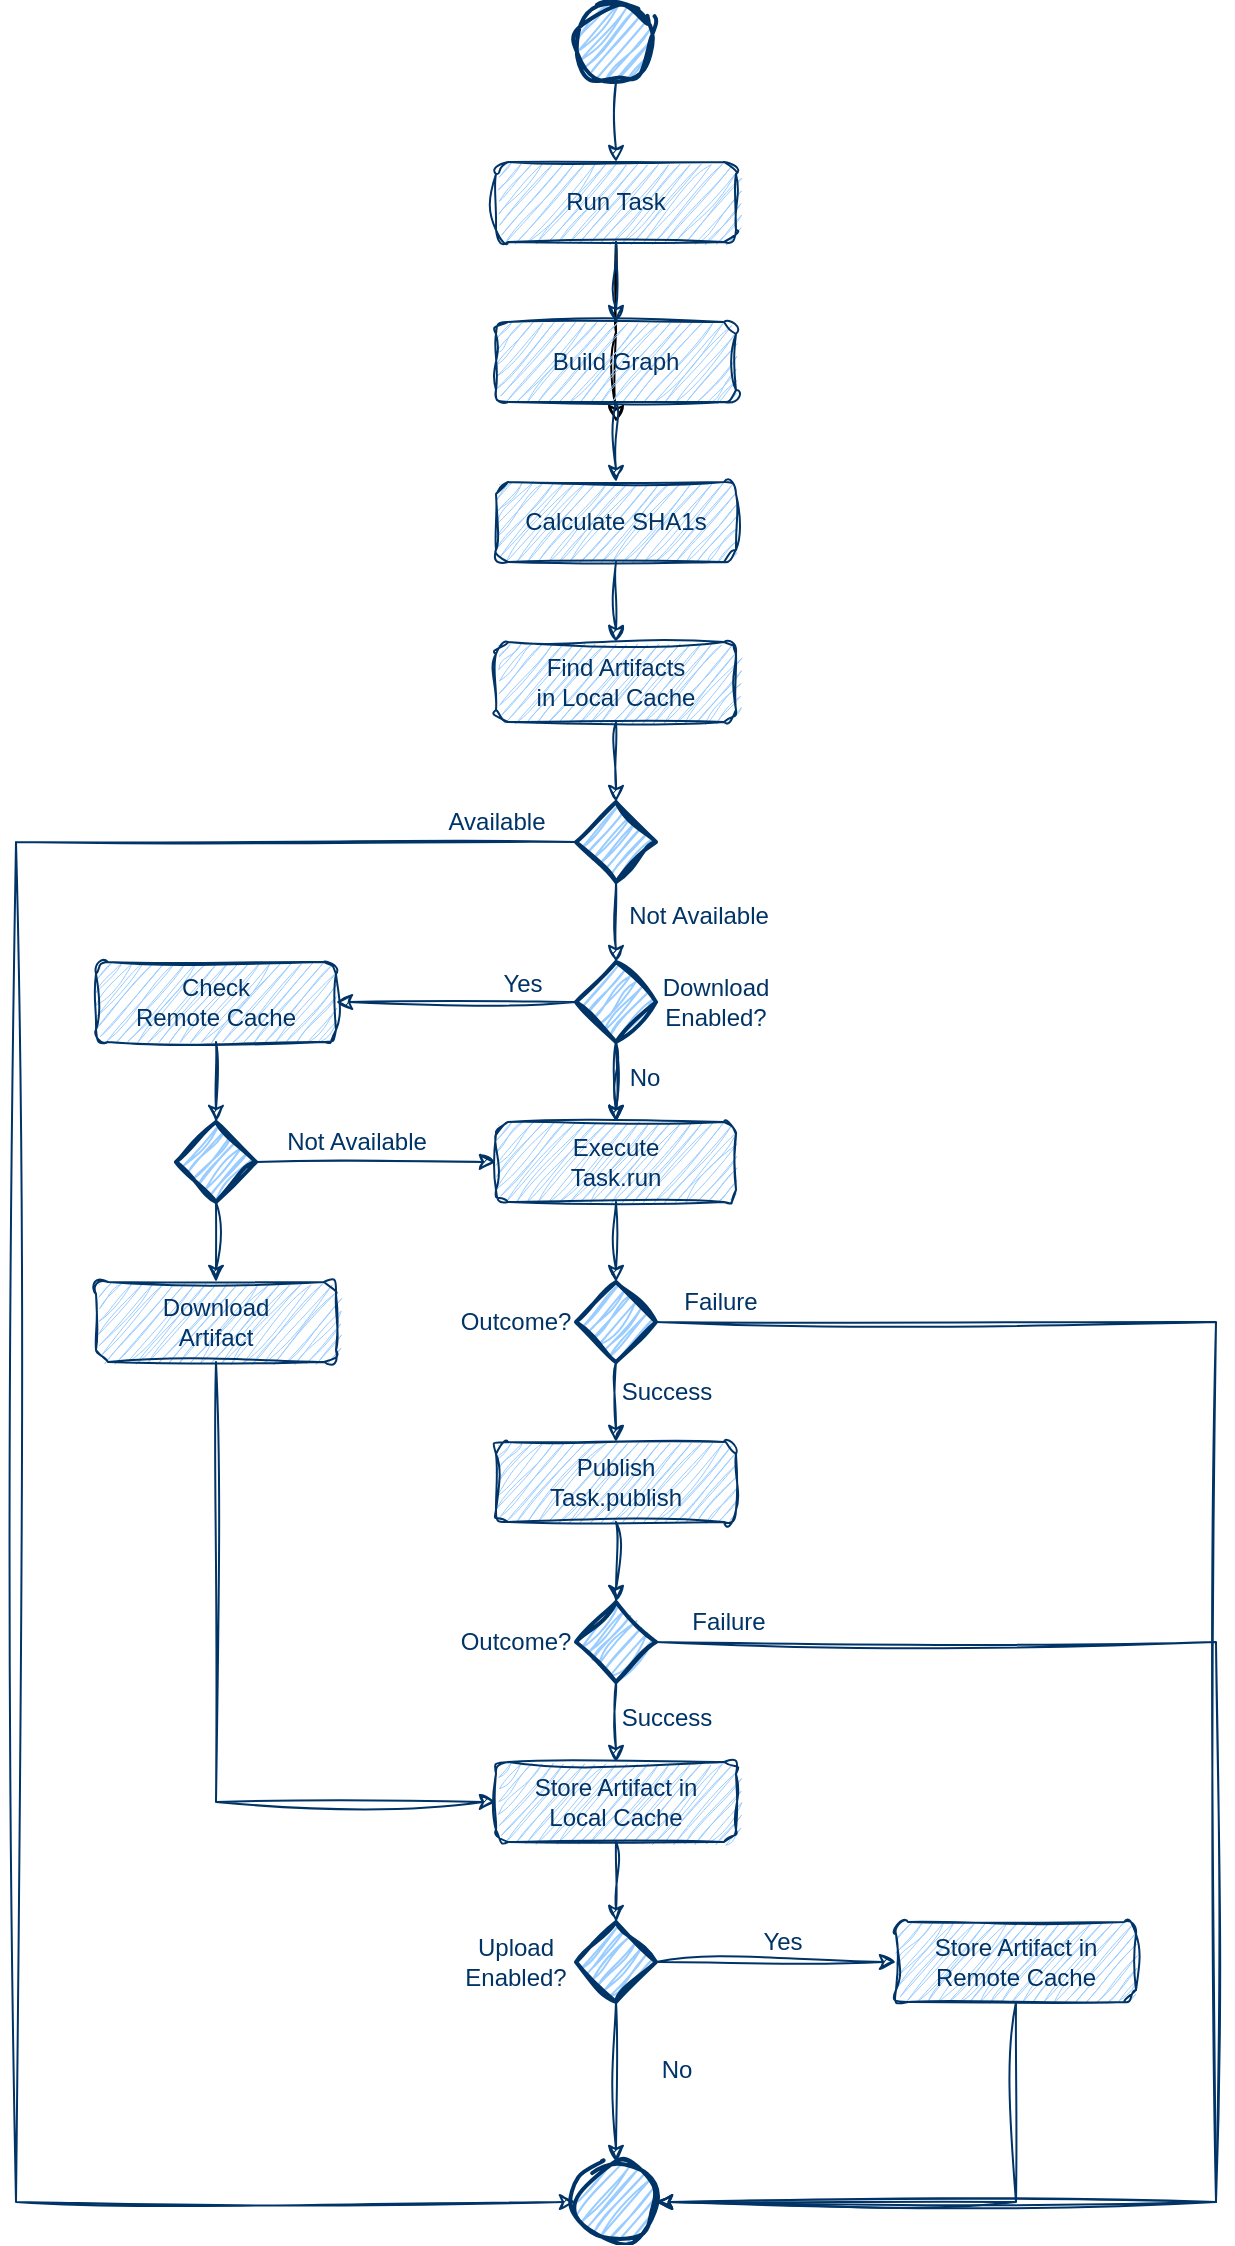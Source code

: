 <mxfile version="23.1.5" type="device">
  <diagram name="Page-1" id="FZk3b7iePjCUeVVY6FOw">
    <mxGraphModel dx="1593" dy="1047" grid="1" gridSize="10" guides="1" tooltips="1" connect="1" arrows="1" fold="1" page="1" pageScale="1" pageWidth="850" pageHeight="1100" background="#ffffff" math="0" shadow="0">
      <root>
        <mxCell id="0" />
        <mxCell id="1" parent="0" />
        <mxCell id="wov52ppFbS1imyL3sNbq-9" value="" style="edgeStyle=orthogonalEdgeStyle;rounded=0;sketch=1;hachureGap=4;jiggle=2;curveFitting=1;orthogonalLoop=1;jettySize=auto;html=1;fontFamily=Helvetica;fontSize=12;fontColor=#003366;" edge="1" parent="1" source="wov52ppFbS1imyL3sNbq-2">
          <mxGeometry relative="1" as="geometry">
            <mxPoint x="420" y="250" as="targetPoint" />
          </mxGeometry>
        </mxCell>
        <mxCell id="wov52ppFbS1imyL3sNbq-12" style="edgeStyle=orthogonalEdgeStyle;rounded=0;sketch=1;hachureGap=4;jiggle=2;curveFitting=1;orthogonalLoop=1;jettySize=auto;html=1;entryX=0.5;entryY=0;entryDx=0;entryDy=0;strokeColor=#003366;align=center;verticalAlign=middle;fontFamily=Helvetica;fontSize=12;fontColor=#003366;labelBackgroundColor=default;endArrow=classic;" edge="1" parent="1" source="wov52ppFbS1imyL3sNbq-2" target="wov52ppFbS1imyL3sNbq-11">
          <mxGeometry relative="1" as="geometry" />
        </mxCell>
        <mxCell id="wov52ppFbS1imyL3sNbq-2" value="Run Task" style="rounded=1;whiteSpace=wrap;html=1;sketch=1;hachureGap=4;jiggle=2;curveFitting=1;strokeColor=#003366;align=center;verticalAlign=middle;fontFamily=Helvetica;fontSize=12;fontColor=#003366;fillColor=#99CCFF;fillStyle=hachure;" vertex="1" parent="1">
          <mxGeometry x="360" y="120" width="120" height="40" as="geometry" />
        </mxCell>
        <mxCell id="wov52ppFbS1imyL3sNbq-10" style="edgeStyle=orthogonalEdgeStyle;rounded=0;sketch=1;hachureGap=4;jiggle=2;curveFitting=1;orthogonalLoop=1;jettySize=auto;html=1;entryX=0.5;entryY=0;entryDx=0;entryDy=0;fontFamily=Helvetica;fontSize=12;fontColor=#003366;strokeColor=#003366;" edge="1" parent="1" source="wov52ppFbS1imyL3sNbq-6" target="wov52ppFbS1imyL3sNbq-2">
          <mxGeometry relative="1" as="geometry" />
        </mxCell>
        <mxCell id="wov52ppFbS1imyL3sNbq-6" value="" style="strokeWidth=2;html=1;shape=mxgraph.flowchart.start_2;whiteSpace=wrap;rounded=1;sketch=1;hachureGap=4;jiggle=2;curveFitting=1;strokeColor=#003366;align=center;verticalAlign=middle;fontFamily=Helvetica;fontSize=12;fontColor=#003366;fillColor=#99CCFF;" vertex="1" parent="1">
          <mxGeometry x="400" y="40" width="40" height="40" as="geometry" />
        </mxCell>
        <mxCell id="wov52ppFbS1imyL3sNbq-7" value="" style="strokeWidth=2;html=1;shape=mxgraph.flowchart.decision;whiteSpace=wrap;rounded=1;sketch=1;hachureGap=4;jiggle=2;curveFitting=1;strokeColor=#003366;align=center;verticalAlign=middle;fontFamily=Helvetica;fontSize=12;fontColor=#003366;fillColor=#99CCFF;" vertex="1" parent="1">
          <mxGeometry x="400" y="440" width="40" height="40" as="geometry" />
        </mxCell>
        <mxCell id="wov52ppFbS1imyL3sNbq-15" style="edgeStyle=orthogonalEdgeStyle;rounded=0;sketch=1;hachureGap=4;jiggle=2;curveFitting=1;orthogonalLoop=1;jettySize=auto;html=1;entryX=0.5;entryY=0;entryDx=0;entryDy=0;strokeColor=#003366;align=center;verticalAlign=middle;fontFamily=Helvetica;fontSize=12;fontColor=#003366;labelBackgroundColor=default;endArrow=classic;" edge="1" parent="1" source="wov52ppFbS1imyL3sNbq-11" target="wov52ppFbS1imyL3sNbq-13">
          <mxGeometry relative="1" as="geometry" />
        </mxCell>
        <mxCell id="wov52ppFbS1imyL3sNbq-11" value="Build Graph" style="rounded=1;whiteSpace=wrap;html=1;sketch=1;hachureGap=4;jiggle=2;curveFitting=1;strokeColor=#003366;align=center;verticalAlign=middle;fontFamily=Helvetica;fontSize=12;fontColor=#003366;fillColor=#99CCFF;" vertex="1" parent="1">
          <mxGeometry x="360" y="200" width="120" height="40" as="geometry" />
        </mxCell>
        <mxCell id="wov52ppFbS1imyL3sNbq-17" style="edgeStyle=orthogonalEdgeStyle;rounded=0;sketch=1;hachureGap=4;jiggle=2;curveFitting=1;orthogonalLoop=1;jettySize=auto;html=1;strokeColor=#003366;align=center;verticalAlign=middle;fontFamily=Helvetica;fontSize=12;fontColor=#003366;labelBackgroundColor=default;endArrow=classic;" edge="1" parent="1" source="wov52ppFbS1imyL3sNbq-13" target="wov52ppFbS1imyL3sNbq-16">
          <mxGeometry relative="1" as="geometry" />
        </mxCell>
        <mxCell id="wov52ppFbS1imyL3sNbq-13" value="Calculate SHA1s" style="rounded=1;whiteSpace=wrap;html=1;sketch=1;hachureGap=4;jiggle=2;curveFitting=1;strokeColor=#003366;align=center;verticalAlign=middle;fontFamily=Helvetica;fontSize=12;fontColor=#003366;fillColor=#99CCFF;" vertex="1" parent="1">
          <mxGeometry x="360" y="280" width="120" height="40" as="geometry" />
        </mxCell>
        <mxCell id="wov52ppFbS1imyL3sNbq-16" value="Find Artifacts&lt;br&gt;in Local Cache" style="rounded=1;whiteSpace=wrap;html=1;sketch=1;hachureGap=4;jiggle=2;curveFitting=1;strokeColor=#003366;align=center;verticalAlign=middle;fontFamily=Helvetica;fontSize=12;fontColor=#003366;fillColor=#99CCFF;" vertex="1" parent="1">
          <mxGeometry x="360" y="360" width="120" height="40" as="geometry" />
        </mxCell>
        <mxCell id="wov52ppFbS1imyL3sNbq-18" style="edgeStyle=orthogonalEdgeStyle;rounded=0;sketch=1;hachureGap=4;jiggle=2;curveFitting=1;orthogonalLoop=1;jettySize=auto;html=1;entryX=0.5;entryY=0;entryDx=0;entryDy=0;entryPerimeter=0;strokeColor=#003366;align=center;verticalAlign=middle;fontFamily=Helvetica;fontSize=12;fontColor=#003366;labelBackgroundColor=default;endArrow=classic;" edge="1" parent="1" source="wov52ppFbS1imyL3sNbq-16" target="wov52ppFbS1imyL3sNbq-7">
          <mxGeometry relative="1" as="geometry" />
        </mxCell>
        <mxCell id="wov52ppFbS1imyL3sNbq-22" style="edgeStyle=orthogonalEdgeStyle;rounded=0;sketch=1;hachureGap=4;jiggle=2;curveFitting=1;orthogonalLoop=1;jettySize=auto;html=1;entryX=0.5;entryY=0;entryDx=0;entryDy=0;strokeColor=#003366;align=center;verticalAlign=middle;fontFamily=Helvetica;fontSize=12;fontColor=#003366;labelBackgroundColor=default;endArrow=classic;" edge="1" parent="1" source="wov52ppFbS1imyL3sNbq-19" target="wov52ppFbS1imyL3sNbq-21">
          <mxGeometry relative="1" as="geometry" />
        </mxCell>
        <mxCell id="wov52ppFbS1imyL3sNbq-45" value="" style="edgeStyle=orthogonalEdgeStyle;rounded=0;sketch=1;hachureGap=4;jiggle=2;curveFitting=1;orthogonalLoop=1;jettySize=auto;html=1;strokeColor=#003366;align=center;verticalAlign=middle;fontFamily=Helvetica;fontSize=12;fontColor=#003366;labelBackgroundColor=none;endArrow=classic;" edge="1" parent="1" source="wov52ppFbS1imyL3sNbq-19" target="wov52ppFbS1imyL3sNbq-21">
          <mxGeometry relative="1" as="geometry" />
        </mxCell>
        <mxCell id="wov52ppFbS1imyL3sNbq-69" value="No" style="edgeLabel;html=1;align=center;verticalAlign=middle;resizable=0;points=[];rounded=1;sketch=1;hachureGap=4;jiggle=2;fillStyle=hachure;curveFitting=1;strokeColor=#003366;fontFamily=Helvetica;fontSize=12;fontColor=#003366;labelBackgroundColor=none;fillColor=#99CCFF;gradientColor=none;" vertex="1" connectable="0" parent="wov52ppFbS1imyL3sNbq-45">
          <mxGeometry x="-0.368" relative="1" as="geometry">
            <mxPoint x="14" y="5" as="offset" />
          </mxGeometry>
        </mxCell>
        <mxCell id="wov52ppFbS1imyL3sNbq-48" style="edgeStyle=orthogonalEdgeStyle;rounded=0;sketch=1;hachureGap=4;jiggle=2;curveFitting=1;orthogonalLoop=1;jettySize=auto;html=1;entryX=1;entryY=0.5;entryDx=0;entryDy=0;strokeColor=#003366;align=center;verticalAlign=middle;fontFamily=Helvetica;fontSize=12;fontColor=#003366;labelBackgroundColor=none;endArrow=classic;" edge="1" parent="1" source="wov52ppFbS1imyL3sNbq-19" target="wov52ppFbS1imyL3sNbq-47">
          <mxGeometry relative="1" as="geometry" />
        </mxCell>
        <mxCell id="wov52ppFbS1imyL3sNbq-70" value="Yes" style="edgeLabel;html=1;align=center;verticalAlign=middle;resizable=0;points=[];rounded=1;sketch=1;hachureGap=4;jiggle=2;fillStyle=hachure;curveFitting=1;strokeColor=#003366;fontFamily=Helvetica;fontSize=12;fontColor=#003366;labelBackgroundColor=none;fillColor=#99CCFF;gradientColor=none;" vertex="1" connectable="0" parent="wov52ppFbS1imyL3sNbq-48">
          <mxGeometry x="-0.304" y="3" relative="1" as="geometry">
            <mxPoint x="15" y="-12" as="offset" />
          </mxGeometry>
        </mxCell>
        <mxCell id="wov52ppFbS1imyL3sNbq-19" value="" style="strokeWidth=2;html=1;shape=mxgraph.flowchart.decision;whiteSpace=wrap;rounded=1;sketch=1;hachureGap=4;jiggle=2;curveFitting=1;strokeColor=#003366;align=center;verticalAlign=middle;fontFamily=Helvetica;fontSize=12;fontColor=#003366;fillColor=#99CCFF;" vertex="1" parent="1">
          <mxGeometry x="400" y="520" width="40" height="40" as="geometry" />
        </mxCell>
        <mxCell id="wov52ppFbS1imyL3sNbq-20" style="edgeStyle=orthogonalEdgeStyle;rounded=0;sketch=1;hachureGap=4;jiggle=2;curveFitting=1;orthogonalLoop=1;jettySize=auto;html=1;entryX=0.5;entryY=0;entryDx=0;entryDy=0;entryPerimeter=0;strokeColor=#003366;align=center;verticalAlign=middle;fontFamily=Helvetica;fontSize=12;fontColor=#003366;labelBackgroundColor=default;endArrow=classic;" edge="1" parent="1" source="wov52ppFbS1imyL3sNbq-7" target="wov52ppFbS1imyL3sNbq-19">
          <mxGeometry relative="1" as="geometry" />
        </mxCell>
        <mxCell id="wov52ppFbS1imyL3sNbq-42" value="Not Available" style="edgeLabel;html=1;align=center;verticalAlign=middle;resizable=0;points=[];rounded=1;sketch=1;hachureGap=4;jiggle=2;fillStyle=hachure;curveFitting=1;strokeColor=#003366;fontFamily=Helvetica;fontSize=12;fontColor=#003366;labelBackgroundColor=none;fillColor=#99CCFF;gradientColor=none;" vertex="1" connectable="0" parent="wov52ppFbS1imyL3sNbq-20">
          <mxGeometry x="-0.041" y="1" relative="1" as="geometry">
            <mxPoint x="40" y="-2" as="offset" />
          </mxGeometry>
        </mxCell>
        <mxCell id="wov52ppFbS1imyL3sNbq-27" style="edgeStyle=orthogonalEdgeStyle;rounded=0;sketch=1;hachureGap=4;jiggle=2;curveFitting=1;orthogonalLoop=1;jettySize=auto;html=1;strokeColor=#003366;align=center;verticalAlign=middle;fontFamily=Helvetica;fontSize=12;fontColor=#003366;labelBackgroundColor=default;endArrow=classic;" edge="1" parent="1" source="wov52ppFbS1imyL3sNbq-21" target="wov52ppFbS1imyL3sNbq-24">
          <mxGeometry relative="1" as="geometry" />
        </mxCell>
        <mxCell id="wov52ppFbS1imyL3sNbq-21" value="Execute&lt;br&gt;Task.run" style="rounded=1;whiteSpace=wrap;html=1;sketch=1;hachureGap=4;jiggle=2;curveFitting=1;strokeColor=#003366;align=center;verticalAlign=middle;fontFamily=Helvetica;fontSize=12;fontColor=#003366;fillColor=#99CCFF;" vertex="1" parent="1">
          <mxGeometry x="360" y="600" width="120" height="40" as="geometry" />
        </mxCell>
        <mxCell id="wov52ppFbS1imyL3sNbq-23" value="Publish&lt;br&gt;Task.publish" style="rounded=1;whiteSpace=wrap;html=1;sketch=1;hachureGap=4;jiggle=2;curveFitting=1;strokeColor=#003366;align=center;verticalAlign=middle;fontFamily=Helvetica;fontSize=12;fontColor=#003366;fillColor=#99CCFF;" vertex="1" parent="1">
          <mxGeometry x="360" y="760" width="120" height="40" as="geometry" />
        </mxCell>
        <mxCell id="wov52ppFbS1imyL3sNbq-28" style="edgeStyle=orthogonalEdgeStyle;rounded=0;sketch=1;hachureGap=4;jiggle=2;curveFitting=1;orthogonalLoop=1;jettySize=auto;html=1;entryX=0.5;entryY=0;entryDx=0;entryDy=0;strokeColor=#003366;align=center;verticalAlign=middle;fontFamily=Helvetica;fontSize=12;fontColor=#003366;labelBackgroundColor=default;endArrow=classic;" edge="1" parent="1" source="wov52ppFbS1imyL3sNbq-24" target="wov52ppFbS1imyL3sNbq-23">
          <mxGeometry relative="1" as="geometry" />
        </mxCell>
        <mxCell id="wov52ppFbS1imyL3sNbq-35" value="Success" style="edgeLabel;html=1;align=center;verticalAlign=middle;resizable=0;points=[];rounded=1;sketch=1;hachureGap=4;jiggle=2;fillStyle=hachure;curveFitting=1;strokeColor=#003366;fontFamily=Helvetica;fontSize=12;fontColor=none;fillColor=#99CCFF;labelBackgroundColor=#003366;noLabel=1;" vertex="1" connectable="0" parent="wov52ppFbS1imyL3sNbq-28">
          <mxGeometry x="-0.1" y="-3" relative="1" as="geometry">
            <mxPoint x="33" as="offset" />
          </mxGeometry>
        </mxCell>
        <mxCell id="wov52ppFbS1imyL3sNbq-37" value="Success" style="edgeLabel;html=1;align=center;verticalAlign=middle;resizable=0;points=[];rounded=1;sketch=1;hachureGap=4;jiggle=2;fillStyle=hachure;curveFitting=1;strokeColor=#003366;fontFamily=Helvetica;fontSize=12;fontColor=#003366;labelBackgroundColor=none;fillColor=#99CCFF;gradientColor=none;" vertex="1" connectable="0" parent="wov52ppFbS1imyL3sNbq-28">
          <mxGeometry x="-0.25" y="2" relative="1" as="geometry">
            <mxPoint x="23" as="offset" />
          </mxGeometry>
        </mxCell>
        <mxCell id="wov52ppFbS1imyL3sNbq-24" value="" style="strokeWidth=2;html=1;shape=mxgraph.flowchart.decision;whiteSpace=wrap;rounded=1;sketch=1;hachureGap=4;jiggle=2;curveFitting=1;strokeColor=#003366;align=center;verticalAlign=middle;fontFamily=Helvetica;fontSize=12;fontColor=#003366;fillColor=#99CCFF;" vertex="1" parent="1">
          <mxGeometry x="400" y="680" width="40" height="40" as="geometry" />
        </mxCell>
        <mxCell id="wov52ppFbS1imyL3sNbq-30" style="edgeStyle=orthogonalEdgeStyle;rounded=0;sketch=1;hachureGap=4;jiggle=2;curveFitting=1;orthogonalLoop=1;jettySize=auto;html=1;entryX=0.5;entryY=0;entryDx=0;entryDy=0;strokeColor=#003366;align=center;verticalAlign=middle;fontFamily=Helvetica;fontSize=12;fontColor=#003366;labelBackgroundColor=default;endArrow=classic;" edge="1" parent="1" source="wov52ppFbS1imyL3sNbq-25" target="wov52ppFbS1imyL3sNbq-26">
          <mxGeometry relative="1" as="geometry" />
        </mxCell>
        <mxCell id="wov52ppFbS1imyL3sNbq-40" value="Success" style="edgeLabel;html=1;align=center;verticalAlign=middle;resizable=0;points=[];rounded=1;sketch=1;hachureGap=4;jiggle=2;fillStyle=hachure;curveFitting=1;strokeColor=#003366;fontFamily=Helvetica;fontSize=12;fontColor=#003366;labelBackgroundColor=none;fillColor=#99CCFF;gradientColor=none;" vertex="1" connectable="0" parent="wov52ppFbS1imyL3sNbq-30">
          <mxGeometry x="0.007" y="-1" relative="1" as="geometry">
            <mxPoint x="26" y="-2" as="offset" />
          </mxGeometry>
        </mxCell>
        <mxCell id="wov52ppFbS1imyL3sNbq-25" value="" style="strokeWidth=2;html=1;shape=mxgraph.flowchart.decision;whiteSpace=wrap;rounded=1;sketch=1;hachureGap=4;jiggle=2;curveFitting=1;strokeColor=#003366;align=center;verticalAlign=middle;fontFamily=Helvetica;fontSize=12;fontColor=#003366;fillColor=#99CCFF;" vertex="1" parent="1">
          <mxGeometry x="400" y="840" width="40" height="40" as="geometry" />
        </mxCell>
        <mxCell id="wov52ppFbS1imyL3sNbq-57" style="edgeStyle=orthogonalEdgeStyle;rounded=0;sketch=1;hachureGap=4;jiggle=2;curveFitting=1;orthogonalLoop=1;jettySize=auto;html=1;strokeColor=#003366;align=center;verticalAlign=middle;fontFamily=Helvetica;fontSize=12;fontColor=#003366;labelBackgroundColor=none;endArrow=classic;" edge="1" parent="1" source="wov52ppFbS1imyL3sNbq-26" target="wov52ppFbS1imyL3sNbq-56">
          <mxGeometry relative="1" as="geometry" />
        </mxCell>
        <mxCell id="wov52ppFbS1imyL3sNbq-26" value="Store Artifact in &lt;br&gt;Local Cache" style="rounded=1;whiteSpace=wrap;html=1;sketch=1;hachureGap=4;jiggle=2;curveFitting=1;strokeColor=#003366;align=center;verticalAlign=middle;fontFamily=Helvetica;fontSize=12;fontColor=#003366;fillColor=#99CCFF;" vertex="1" parent="1">
          <mxGeometry x="360" y="920" width="120" height="40" as="geometry" />
        </mxCell>
        <mxCell id="wov52ppFbS1imyL3sNbq-29" style="edgeStyle=orthogonalEdgeStyle;rounded=0;sketch=1;hachureGap=4;jiggle=2;curveFitting=1;orthogonalLoop=1;jettySize=auto;html=1;entryX=0.5;entryY=0;entryDx=0;entryDy=0;entryPerimeter=0;strokeColor=#003366;align=center;verticalAlign=middle;fontFamily=Helvetica;fontSize=12;fontColor=#003366;labelBackgroundColor=default;endArrow=classic;" edge="1" parent="1" source="wov52ppFbS1imyL3sNbq-23" target="wov52ppFbS1imyL3sNbq-25">
          <mxGeometry relative="1" as="geometry" />
        </mxCell>
        <mxCell id="wov52ppFbS1imyL3sNbq-31" value="" style="strokeWidth=2;html=1;shape=mxgraph.flowchart.start_2;whiteSpace=wrap;rounded=1;sketch=1;hachureGap=4;jiggle=2;fillStyle=hachure;curveFitting=1;strokeColor=#003366;align=center;verticalAlign=middle;fontFamily=Helvetica;fontSize=12;fontColor=#003366;fillColor=#99CCFF;" vertex="1" parent="1">
          <mxGeometry x="400" y="1120" width="40" height="40" as="geometry" />
        </mxCell>
        <mxCell id="wov52ppFbS1imyL3sNbq-32" style="edgeStyle=orthogonalEdgeStyle;rounded=0;sketch=1;hachureGap=4;jiggle=2;curveFitting=1;orthogonalLoop=1;jettySize=auto;html=1;entryX=1;entryY=0.5;entryDx=0;entryDy=0;entryPerimeter=0;strokeColor=#003366;align=center;verticalAlign=middle;fontFamily=Helvetica;fontSize=12;fontColor=#003366;labelBackgroundColor=default;endArrow=classic;" edge="1" parent="1" source="wov52ppFbS1imyL3sNbq-24" target="wov52ppFbS1imyL3sNbq-31">
          <mxGeometry relative="1" as="geometry">
            <Array as="points">
              <mxPoint x="720" y="700" />
              <mxPoint x="720" y="1140" />
            </Array>
          </mxGeometry>
        </mxCell>
        <mxCell id="wov52ppFbS1imyL3sNbq-33" value="" style="edgeLabel;html=1;align=center;verticalAlign=middle;resizable=0;points=[];rounded=1;sketch=1;hachureGap=4;jiggle=2;fillStyle=hachure;curveFitting=1;strokeColor=#003366;fontFamily=Helvetica;fontSize=12;fontColor=#003366;fillColor=#99CCFF;" vertex="1" connectable="0" parent="wov52ppFbS1imyL3sNbq-32">
          <mxGeometry x="-0.848" y="1" relative="1" as="geometry">
            <mxPoint as="offset" />
          </mxGeometry>
        </mxCell>
        <mxCell id="wov52ppFbS1imyL3sNbq-34" value="Failure" style="edgeLabel;html=1;align=center;verticalAlign=middle;resizable=0;points=[];rounded=1;sketch=1;hachureGap=4;jiggle=2;fillStyle=hachure;curveFitting=1;strokeColor=#003366;fontFamily=Helvetica;fontSize=12;fontColor=#003366;fillColor=#99CCFF;labelBackgroundColor=none;" vertex="1" connectable="0" parent="wov52ppFbS1imyL3sNbq-32">
          <mxGeometry x="-0.936" y="-2" relative="1" as="geometry">
            <mxPoint y="-12" as="offset" />
          </mxGeometry>
        </mxCell>
        <mxCell id="wov52ppFbS1imyL3sNbq-38" style="edgeStyle=orthogonalEdgeStyle;rounded=0;sketch=1;hachureGap=4;jiggle=2;curveFitting=1;orthogonalLoop=1;jettySize=auto;html=1;entryX=1;entryY=0.5;entryDx=0;entryDy=0;entryPerimeter=0;strokeColor=#003366;align=center;verticalAlign=middle;fontFamily=Helvetica;fontSize=12;fontColor=none;labelBackgroundColor=#003366;endArrow=classic;" edge="1" parent="1" source="wov52ppFbS1imyL3sNbq-25" target="wov52ppFbS1imyL3sNbq-31">
          <mxGeometry relative="1" as="geometry">
            <Array as="points">
              <mxPoint x="720" y="860" />
              <mxPoint x="720" y="1140" />
            </Array>
          </mxGeometry>
        </mxCell>
        <mxCell id="wov52ppFbS1imyL3sNbq-39" value="Failure" style="edgeLabel;html=1;align=center;verticalAlign=middle;resizable=0;points=[];rounded=1;sketch=1;hachureGap=4;jiggle=2;fillStyle=hachure;curveFitting=1;strokeColor=#003366;fontFamily=Helvetica;fontSize=12;fontColor=#003366;labelBackgroundColor=none;fillColor=#99CCFF;gradientColor=none;" vertex="1" connectable="0" parent="wov52ppFbS1imyL3sNbq-38">
          <mxGeometry x="-0.916" y="-1" relative="1" as="geometry">
            <mxPoint y="-11" as="offset" />
          </mxGeometry>
        </mxCell>
        <mxCell id="wov52ppFbS1imyL3sNbq-41" style="edgeStyle=orthogonalEdgeStyle;rounded=0;sketch=1;hachureGap=4;jiggle=2;curveFitting=1;orthogonalLoop=1;jettySize=auto;html=1;entryX=0;entryY=0.5;entryDx=0;entryDy=0;entryPerimeter=0;strokeColor=#003366;align=center;verticalAlign=middle;fontFamily=Helvetica;fontSize=12;fontColor=#003366;labelBackgroundColor=none;endArrow=classic;" edge="1" parent="1" source="wov52ppFbS1imyL3sNbq-7" target="wov52ppFbS1imyL3sNbq-31">
          <mxGeometry relative="1" as="geometry">
            <Array as="points">
              <mxPoint x="120" y="460" />
              <mxPoint x="120" y="1140" />
            </Array>
          </mxGeometry>
        </mxCell>
        <mxCell id="wov52ppFbS1imyL3sNbq-44" value="Available" style="edgeLabel;html=1;align=center;verticalAlign=middle;resizable=0;points=[];rounded=1;sketch=1;hachureGap=4;jiggle=2;fillStyle=hachure;curveFitting=1;strokeColor=#003366;fontFamily=Helvetica;fontSize=12;fontColor=#003366;labelBackgroundColor=none;fillColor=#99CCFF;gradientColor=none;" vertex="1" connectable="0" parent="wov52ppFbS1imyL3sNbq-41">
          <mxGeometry x="-0.861" y="-2" relative="1" as="geometry">
            <mxPoint x="46" y="-8" as="offset" />
          </mxGeometry>
        </mxCell>
        <mxCell id="wov52ppFbS1imyL3sNbq-51" style="edgeStyle=orthogonalEdgeStyle;rounded=0;sketch=1;hachureGap=4;jiggle=2;curveFitting=1;orthogonalLoop=1;jettySize=auto;html=1;strokeColor=#003366;align=center;verticalAlign=middle;fontFamily=Helvetica;fontSize=12;fontColor=#003366;labelBackgroundColor=none;endArrow=classic;" edge="1" parent="1" source="wov52ppFbS1imyL3sNbq-47" target="wov52ppFbS1imyL3sNbq-49">
          <mxGeometry relative="1" as="geometry" />
        </mxCell>
        <mxCell id="wov52ppFbS1imyL3sNbq-47" value="Check &lt;br&gt;Remote Cache" style="rounded=1;whiteSpace=wrap;html=1;sketch=1;hachureGap=4;jiggle=2;curveFitting=1;strokeColor=#003366;align=center;verticalAlign=middle;fontFamily=Helvetica;fontSize=12;fontColor=#003366;fillColor=#99CCFF;" vertex="1" parent="1">
          <mxGeometry x="160" y="520" width="120" height="40" as="geometry" />
        </mxCell>
        <mxCell id="wov52ppFbS1imyL3sNbq-50" style="edgeStyle=orthogonalEdgeStyle;rounded=0;sketch=1;hachureGap=4;jiggle=2;curveFitting=1;orthogonalLoop=1;jettySize=auto;html=1;strokeColor=#003366;align=center;verticalAlign=middle;fontFamily=Helvetica;fontSize=12;fontColor=#003366;labelBackgroundColor=none;endArrow=classic;" edge="1" parent="1" source="wov52ppFbS1imyL3sNbq-49" target="wov52ppFbS1imyL3sNbq-21">
          <mxGeometry relative="1" as="geometry" />
        </mxCell>
        <mxCell id="wov52ppFbS1imyL3sNbq-52" value="Not Available" style="edgeLabel;html=1;align=center;verticalAlign=middle;resizable=0;points=[];rounded=1;sketch=1;hachureGap=4;jiggle=2;fillStyle=hachure;curveFitting=1;strokeColor=#003366;fontFamily=Helvetica;fontSize=12;fontColor=#003366;labelBackgroundColor=none;fillColor=#99CCFF;gradientColor=none;" vertex="1" connectable="0" parent="wov52ppFbS1imyL3sNbq-50">
          <mxGeometry x="-0.653" y="-3" relative="1" as="geometry">
            <mxPoint x="29" y="-13" as="offset" />
          </mxGeometry>
        </mxCell>
        <mxCell id="wov52ppFbS1imyL3sNbq-54" style="edgeStyle=orthogonalEdgeStyle;rounded=0;sketch=1;hachureGap=4;jiggle=2;curveFitting=1;orthogonalLoop=1;jettySize=auto;html=1;entryX=0.5;entryY=0;entryDx=0;entryDy=0;strokeColor=#003366;align=center;verticalAlign=middle;fontFamily=Helvetica;fontSize=12;fontColor=#003366;labelBackgroundColor=none;endArrow=classic;" edge="1" parent="1" source="wov52ppFbS1imyL3sNbq-49" target="wov52ppFbS1imyL3sNbq-53">
          <mxGeometry relative="1" as="geometry" />
        </mxCell>
        <mxCell id="wov52ppFbS1imyL3sNbq-49" value="" style="strokeWidth=2;html=1;shape=mxgraph.flowchart.decision;whiteSpace=wrap;rounded=1;sketch=1;hachureGap=4;jiggle=2;curveFitting=1;strokeColor=#003366;align=center;verticalAlign=middle;fontFamily=Helvetica;fontSize=12;fontColor=#003366;fillColor=#99CCFF;" vertex="1" parent="1">
          <mxGeometry x="200" y="600" width="40" height="40" as="geometry" />
        </mxCell>
        <mxCell id="wov52ppFbS1imyL3sNbq-55" style="edgeStyle=orthogonalEdgeStyle;rounded=0;sketch=1;hachureGap=4;jiggle=2;curveFitting=1;orthogonalLoop=1;jettySize=auto;html=1;entryX=0;entryY=0.5;entryDx=0;entryDy=0;strokeColor=#003366;align=center;verticalAlign=middle;fontFamily=Helvetica;fontSize=12;fontColor=#003366;labelBackgroundColor=none;endArrow=classic;" edge="1" parent="1" source="wov52ppFbS1imyL3sNbq-53" target="wov52ppFbS1imyL3sNbq-26">
          <mxGeometry relative="1" as="geometry">
            <Array as="points">
              <mxPoint x="220" y="940" />
            </Array>
          </mxGeometry>
        </mxCell>
        <mxCell id="wov52ppFbS1imyL3sNbq-53" value="Download &lt;br&gt;Artifact" style="rounded=1;whiteSpace=wrap;html=1;sketch=1;hachureGap=4;jiggle=2;curveFitting=1;strokeColor=#003366;align=center;verticalAlign=middle;fontFamily=Helvetica;fontSize=12;fontColor=#003366;fillColor=#99CCFF;" vertex="1" parent="1">
          <mxGeometry x="160" y="680" width="120" height="40" as="geometry" />
        </mxCell>
        <mxCell id="wov52ppFbS1imyL3sNbq-59" style="edgeStyle=orthogonalEdgeStyle;rounded=0;sketch=1;hachureGap=4;jiggle=2;curveFitting=1;orthogonalLoop=1;jettySize=auto;html=1;entryX=0;entryY=0.5;entryDx=0;entryDy=0;strokeColor=#003366;align=center;verticalAlign=middle;fontFamily=Helvetica;fontSize=12;fontColor=#003366;labelBackgroundColor=none;endArrow=classic;" edge="1" parent="1" source="wov52ppFbS1imyL3sNbq-56" target="wov52ppFbS1imyL3sNbq-58">
          <mxGeometry relative="1" as="geometry" />
        </mxCell>
        <mxCell id="wov52ppFbS1imyL3sNbq-61" value="Yes" style="edgeLabel;html=1;align=center;verticalAlign=middle;resizable=0;points=[];rounded=1;sketch=1;hachureGap=4;jiggle=2;fillStyle=hachure;curveFitting=1;strokeColor=#003366;fontFamily=Helvetica;fontSize=12;fontColor=#003366;labelBackgroundColor=none;fillColor=#99CCFF;gradientColor=none;" vertex="1" connectable="0" parent="wov52ppFbS1imyL3sNbq-59">
          <mxGeometry x="0.053" y="-3" relative="1" as="geometry">
            <mxPoint y="-13" as="offset" />
          </mxGeometry>
        </mxCell>
        <mxCell id="wov52ppFbS1imyL3sNbq-62" style="edgeStyle=orthogonalEdgeStyle;rounded=0;sketch=1;hachureGap=4;jiggle=2;curveFitting=1;orthogonalLoop=1;jettySize=auto;html=1;strokeColor=#003366;align=center;verticalAlign=middle;fontFamily=Helvetica;fontSize=12;fontColor=#003366;labelBackgroundColor=none;endArrow=classic;" edge="1" parent="1" source="wov52ppFbS1imyL3sNbq-56" target="wov52ppFbS1imyL3sNbq-31">
          <mxGeometry relative="1" as="geometry" />
        </mxCell>
        <mxCell id="wov52ppFbS1imyL3sNbq-64" value="No" style="edgeLabel;html=1;align=center;verticalAlign=middle;resizable=0;points=[];rounded=1;sketch=1;hachureGap=4;jiggle=2;fillStyle=hachure;curveFitting=1;strokeColor=#003366;fontFamily=Helvetica;fontSize=12;fontColor=#003366;labelBackgroundColor=none;fillColor=#99CCFF;gradientColor=none;" vertex="1" connectable="0" parent="wov52ppFbS1imyL3sNbq-62">
          <mxGeometry x="-0.164" relative="1" as="geometry">
            <mxPoint x="30" as="offset" />
          </mxGeometry>
        </mxCell>
        <mxCell id="wov52ppFbS1imyL3sNbq-56" value="" style="strokeWidth=2;html=1;shape=mxgraph.flowchart.decision;whiteSpace=wrap;rounded=1;sketch=1;hachureGap=4;jiggle=2;curveFitting=1;strokeColor=#003366;align=center;verticalAlign=middle;fontFamily=Helvetica;fontSize=12;fontColor=#003366;fillColor=#99CCFF;" vertex="1" parent="1">
          <mxGeometry x="400" y="1000" width="40" height="40" as="geometry" />
        </mxCell>
        <mxCell id="wov52ppFbS1imyL3sNbq-58" value="Store Artifact in&lt;br&gt;Remote Cache" style="rounded=1;whiteSpace=wrap;html=1;sketch=1;hachureGap=4;jiggle=2;curveFitting=1;strokeColor=#003366;align=center;verticalAlign=middle;fontFamily=Helvetica;fontSize=12;fontColor=#003366;fillColor=#99CCFF;" vertex="1" parent="1">
          <mxGeometry x="560" y="1000" width="120" height="40" as="geometry" />
        </mxCell>
        <mxCell id="wov52ppFbS1imyL3sNbq-60" style="edgeStyle=orthogonalEdgeStyle;rounded=0;sketch=1;hachureGap=4;jiggle=2;curveFitting=1;orthogonalLoop=1;jettySize=auto;html=1;entryX=1;entryY=0.5;entryDx=0;entryDy=0;entryPerimeter=0;strokeColor=#003366;align=center;verticalAlign=middle;fontFamily=Helvetica;fontSize=12;fontColor=#003366;labelBackgroundColor=none;endArrow=classic;" edge="1" parent="1" source="wov52ppFbS1imyL3sNbq-58" target="wov52ppFbS1imyL3sNbq-31">
          <mxGeometry relative="1" as="geometry">
            <Array as="points">
              <mxPoint x="620" y="1140" />
            </Array>
          </mxGeometry>
        </mxCell>
        <mxCell id="wov52ppFbS1imyL3sNbq-65" value="Download Enabled?" style="text;html=1;align=center;verticalAlign=middle;whiteSpace=wrap;rounded=0;fontFamily=Helvetica;fontSize=12;fontColor=#003366;labelBackgroundColor=none;" vertex="1" parent="1">
          <mxGeometry x="440" y="525" width="60" height="30" as="geometry" />
        </mxCell>
        <mxCell id="wov52ppFbS1imyL3sNbq-66" value="Outcome?" style="text;html=1;align=center;verticalAlign=middle;whiteSpace=wrap;rounded=0;fontFamily=Helvetica;fontSize=12;fontColor=#003366;labelBackgroundColor=none;" vertex="1" parent="1">
          <mxGeometry x="340" y="685" width="60" height="30" as="geometry" />
        </mxCell>
        <mxCell id="wov52ppFbS1imyL3sNbq-67" value="Outcome?" style="text;html=1;align=center;verticalAlign=middle;whiteSpace=wrap;rounded=0;fontFamily=Helvetica;fontSize=12;fontColor=#003366;labelBackgroundColor=none;" vertex="1" parent="1">
          <mxGeometry x="340" y="845" width="60" height="30" as="geometry" />
        </mxCell>
        <mxCell id="wov52ppFbS1imyL3sNbq-68" value="Upload&lt;br&gt;Enabled?" style="text;html=1;align=center;verticalAlign=middle;whiteSpace=wrap;rounded=0;fontFamily=Helvetica;fontSize=12;fontColor=#003366;labelBackgroundColor=none;" vertex="1" parent="1">
          <mxGeometry x="340" y="1005" width="60" height="30" as="geometry" />
        </mxCell>
      </root>
    </mxGraphModel>
  </diagram>
</mxfile>
